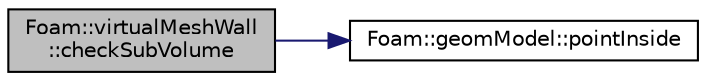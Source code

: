 digraph "Foam::virtualMeshWall::checkSubVolume"
{
 // LATEX_PDF_SIZE
  edge [fontname="Helvetica",fontsize="10",labelfontname="Helvetica",labelfontsize="10"];
  node [fontname="Helvetica",fontsize="10",shape=record];
  rankdir="LR";
  Node1 [label="Foam::virtualMeshWall\l::checkSubVolume",height=0.2,width=0.4,color="black", fillcolor="grey75", style="filled", fontcolor="black",tooltip=" "];
  Node1 -> Node2 [color="midnightblue",fontsize="10",style="solid",fontname="Helvetica"];
  Node2 [label="Foam::geomModel::pointInside",height=0.2,width=0.4,color="black", fillcolor="white", style="filled",URL="$classFoam_1_1geomModel.html#a9f26fe62858c0b9da399f2c5823ea0a5",tooltip=" "];
}
